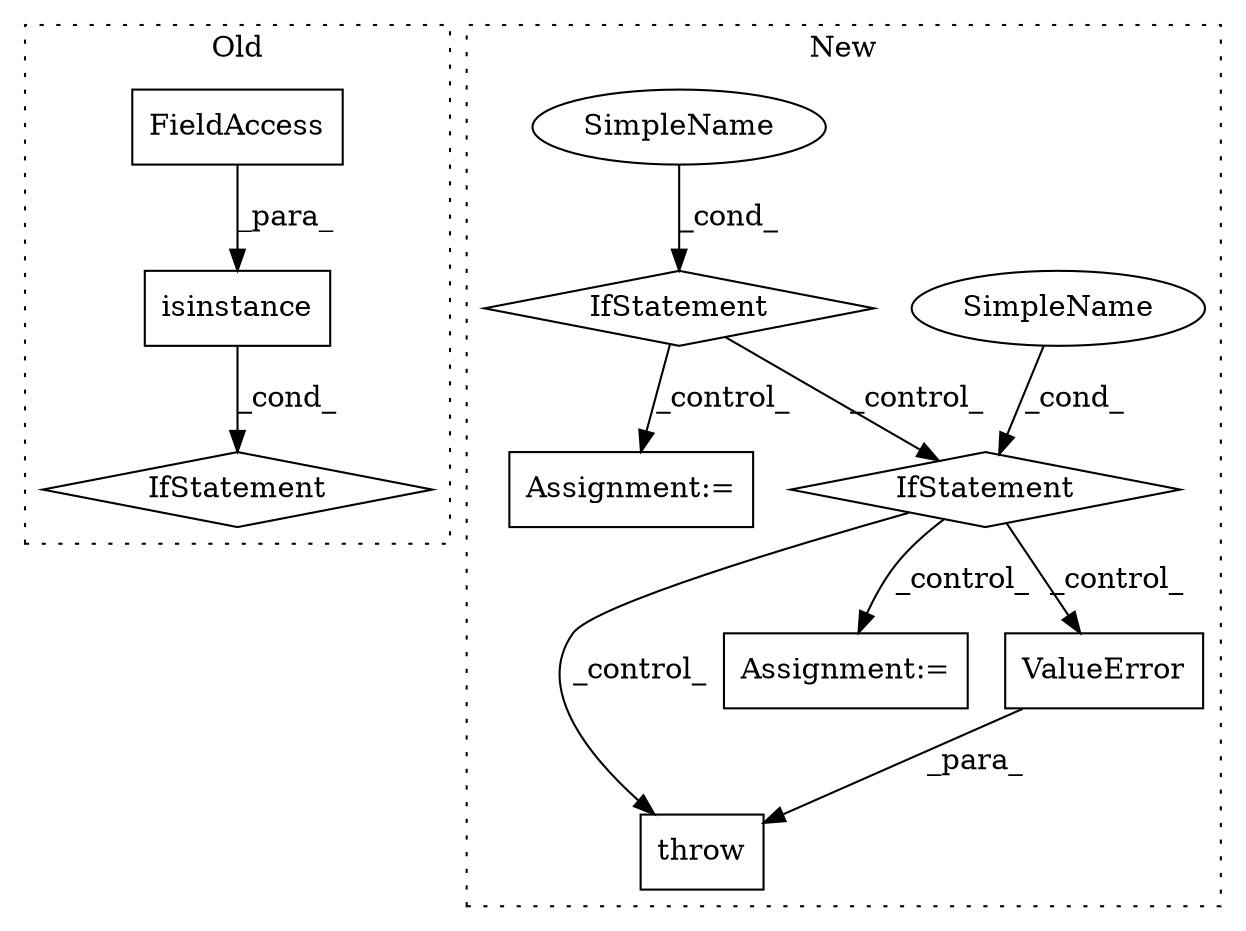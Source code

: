 digraph G {
subgraph cluster0 {
1 [label="isinstance" a="32" s="8958,8981" l="11,1" shape="box"];
3 [label="IfStatement" a="25" s="8913,9028" l="4,2" shape="diamond"];
6 [label="FieldAccess" a="22" s="8977" l="4" shape="box"];
label = "Old";
style="dotted";
}
subgraph cluster1 {
2 [label="throw" a="53" s="9305" l="6" shape="box"];
4 [label="IfStatement" a="25" s="9205,9243" l="4,2" shape="diamond"];
5 [label="SimpleName" a="42" s="" l="" shape="ellipse"];
7 [label="Assignment:=" a="7" s="9263" l="1" shape="box"];
8 [label="ValueError" a="32" s="9311" l="12" shape="box"];
9 [label="SimpleName" a="42" s="" l="" shape="ellipse"];
10 [label="IfStatement" a="25" s="9007,9055" l="4,2" shape="diamond"];
11 [label="Assignment:=" a="7" s="9156" l="1" shape="box"];
label = "New";
style="dotted";
}
1 -> 3 [label="_cond_"];
4 -> 8 [label="_control_"];
4 -> 7 [label="_control_"];
4 -> 2 [label="_control_"];
5 -> 4 [label="_cond_"];
6 -> 1 [label="_para_"];
8 -> 2 [label="_para_"];
9 -> 10 [label="_cond_"];
10 -> 11 [label="_control_"];
10 -> 4 [label="_control_"];
}